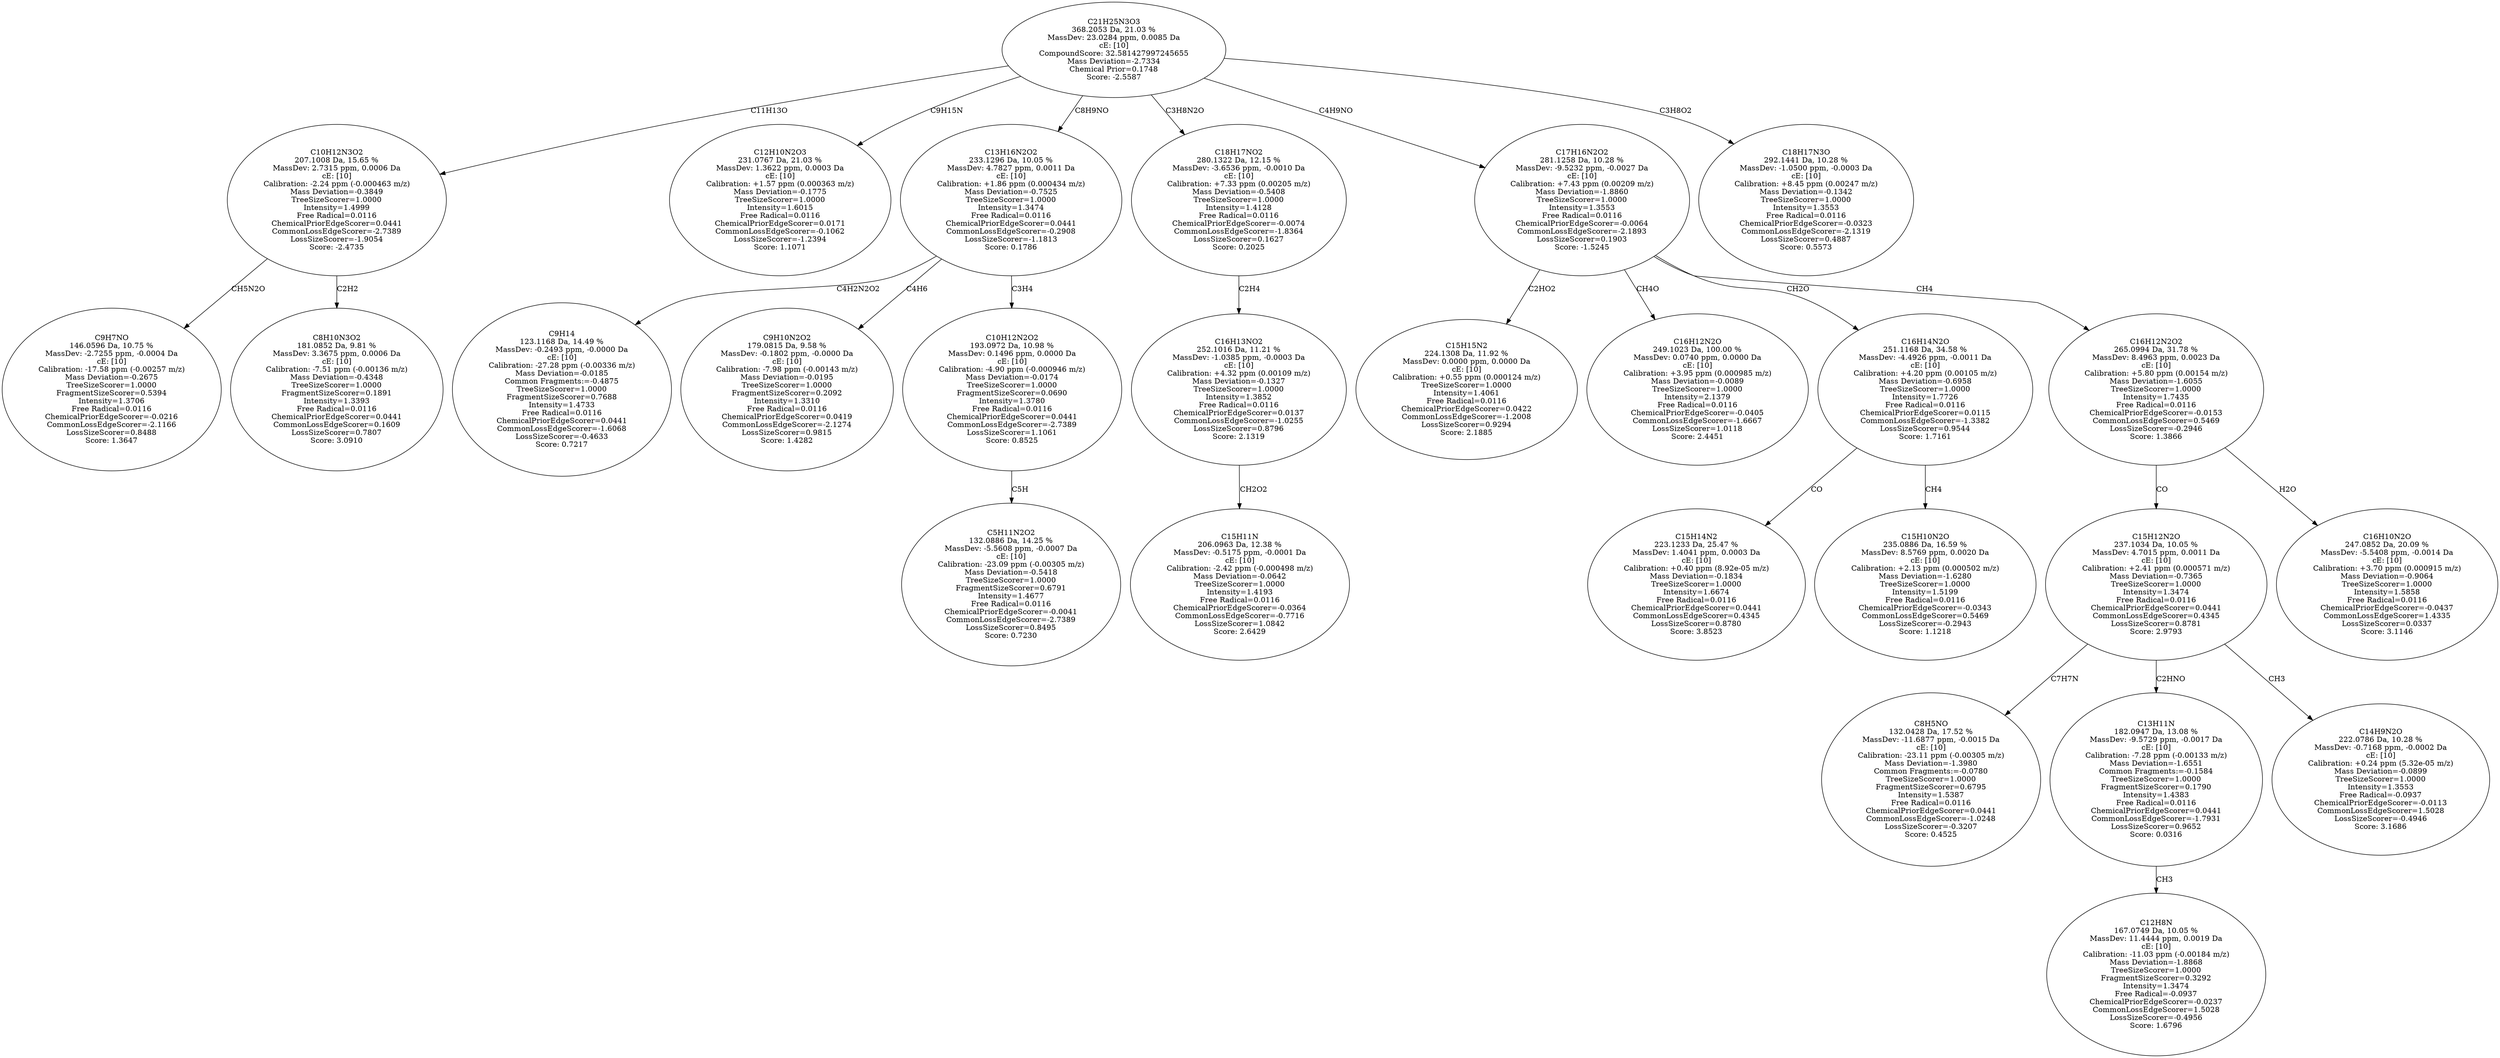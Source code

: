 strict digraph {
v1 [label="C9H7NO\n146.0596 Da, 10.75 %\nMassDev: -2.7255 ppm, -0.0004 Da\ncE: [10]\nCalibration: -17.58 ppm (-0.00257 m/z)\nMass Deviation=-0.2675\nTreeSizeScorer=1.0000\nFragmentSizeScorer=0.5394\nIntensity=1.3706\nFree Radical=0.0116\nChemicalPriorEdgeScorer=-0.0216\nCommonLossEdgeScorer=-2.1166\nLossSizeScorer=0.8488\nScore: 1.3647"];
v2 [label="C8H10N3O2\n181.0852 Da, 9.81 %\nMassDev: 3.3675 ppm, 0.0006 Da\ncE: [10]\nCalibration: -7.51 ppm (-0.00136 m/z)\nMass Deviation=-0.4348\nTreeSizeScorer=1.0000\nFragmentSizeScorer=0.1891\nIntensity=1.3393\nFree Radical=0.0116\nChemicalPriorEdgeScorer=0.0441\nCommonLossEdgeScorer=0.1609\nLossSizeScorer=0.7807\nScore: 3.0910"];
v3 [label="C10H12N3O2\n207.1008 Da, 15.65 %\nMassDev: 2.7315 ppm, 0.0006 Da\ncE: [10]\nCalibration: -2.24 ppm (-0.000463 m/z)\nMass Deviation=-0.3849\nTreeSizeScorer=1.0000\nIntensity=1.4999\nFree Radical=0.0116\nChemicalPriorEdgeScorer=0.0441\nCommonLossEdgeScorer=-2.7389\nLossSizeScorer=-1.9054\nScore: -2.4735"];
v4 [label="C12H10N2O3\n231.0767 Da, 21.03 %\nMassDev: 1.3622 ppm, 0.0003 Da\ncE: [10]\nCalibration: +1.57 ppm (0.000363 m/z)\nMass Deviation=-0.1775\nTreeSizeScorer=1.0000\nIntensity=1.6015\nFree Radical=0.0116\nChemicalPriorEdgeScorer=0.0171\nCommonLossEdgeScorer=-0.1062\nLossSizeScorer=-1.2394\nScore: 1.1071"];
v5 [label="C9H14\n123.1168 Da, 14.49 %\nMassDev: -0.2493 ppm, -0.0000 Da\ncE: [10]\nCalibration: -27.28 ppm (-0.00336 m/z)\nMass Deviation=-0.0185\nCommon Fragments:=-0.4875\nTreeSizeScorer=1.0000\nFragmentSizeScorer=0.7688\nIntensity=1.4733\nFree Radical=0.0116\nChemicalPriorEdgeScorer=0.0441\nCommonLossEdgeScorer=-1.6068\nLossSizeScorer=-0.4633\nScore: 0.7217"];
v6 [label="C9H10N2O2\n179.0815 Da, 9.58 %\nMassDev: -0.1802 ppm, -0.0000 Da\ncE: [10]\nCalibration: -7.98 ppm (-0.00143 m/z)\nMass Deviation=-0.0195\nTreeSizeScorer=1.0000\nFragmentSizeScorer=0.2092\nIntensity=1.3310\nFree Radical=0.0116\nChemicalPriorEdgeScorer=0.0419\nCommonLossEdgeScorer=-2.1274\nLossSizeScorer=0.9815\nScore: 1.4282"];
v7 [label="C5H11N2O2\n132.0886 Da, 14.25 %\nMassDev: -5.5608 ppm, -0.0007 Da\ncE: [10]\nCalibration: -23.09 ppm (-0.00305 m/z)\nMass Deviation=-0.5418\nTreeSizeScorer=1.0000\nFragmentSizeScorer=0.6791\nIntensity=1.4677\nFree Radical=0.0116\nChemicalPriorEdgeScorer=-0.0041\nCommonLossEdgeScorer=-2.7389\nLossSizeScorer=0.8495\nScore: 0.7230"];
v8 [label="C10H12N2O2\n193.0972 Da, 10.98 %\nMassDev: 0.1496 ppm, 0.0000 Da\ncE: [10]\nCalibration: -4.90 ppm (-0.000946 m/z)\nMass Deviation=-0.0174\nTreeSizeScorer=1.0000\nFragmentSizeScorer=0.0690\nIntensity=1.3780\nFree Radical=0.0116\nChemicalPriorEdgeScorer=0.0441\nCommonLossEdgeScorer=-2.7389\nLossSizeScorer=1.1061\nScore: 0.8525"];
v9 [label="C13H16N2O2\n233.1296 Da, 10.05 %\nMassDev: 4.7827 ppm, 0.0011 Da\ncE: [10]\nCalibration: +1.86 ppm (0.000434 m/z)\nMass Deviation=-0.7525\nTreeSizeScorer=1.0000\nIntensity=1.3474\nFree Radical=0.0116\nChemicalPriorEdgeScorer=0.0441\nCommonLossEdgeScorer=-0.2908\nLossSizeScorer=-1.1813\nScore: 0.1786"];
v10 [label="C15H11N\n206.0963 Da, 12.38 %\nMassDev: -0.5175 ppm, -0.0001 Da\ncE: [10]\nCalibration: -2.42 ppm (-0.000498 m/z)\nMass Deviation=-0.0642\nTreeSizeScorer=1.0000\nIntensity=1.4193\nFree Radical=0.0116\nChemicalPriorEdgeScorer=-0.0364\nCommonLossEdgeScorer=-0.7716\nLossSizeScorer=1.0842\nScore: 2.6429"];
v11 [label="C16H13NO2\n252.1016 Da, 11.21 %\nMassDev: -1.0385 ppm, -0.0003 Da\ncE: [10]\nCalibration: +4.32 ppm (0.00109 m/z)\nMass Deviation=-0.1327\nTreeSizeScorer=1.0000\nIntensity=1.3852\nFree Radical=0.0116\nChemicalPriorEdgeScorer=0.0137\nCommonLossEdgeScorer=-1.0255\nLossSizeScorer=0.8796\nScore: 2.1319"];
v12 [label="C18H17NO2\n280.1322 Da, 12.15 %\nMassDev: -3.6536 ppm, -0.0010 Da\ncE: [10]\nCalibration: +7.33 ppm (0.00205 m/z)\nMass Deviation=-0.5408\nTreeSizeScorer=1.0000\nIntensity=1.4128\nFree Radical=0.0116\nChemicalPriorEdgeScorer=-0.0074\nCommonLossEdgeScorer=-1.8364\nLossSizeScorer=0.1627\nScore: 0.2025"];
v13 [label="C15H15N2\n224.1308 Da, 11.92 %\nMassDev: 0.0000 ppm, 0.0000 Da\ncE: [10]\nCalibration: +0.55 ppm (0.000124 m/z)\nTreeSizeScorer=1.0000\nIntensity=1.4061\nFree Radical=0.0116\nChemicalPriorEdgeScorer=0.0422\nCommonLossEdgeScorer=-1.2008\nLossSizeScorer=0.9294\nScore: 2.1885"];
v14 [label="C16H12N2O\n249.1023 Da, 100.00 %\nMassDev: 0.0740 ppm, 0.0000 Da\ncE: [10]\nCalibration: +3.95 ppm (0.000985 m/z)\nMass Deviation=-0.0089\nTreeSizeScorer=1.0000\nIntensity=2.1379\nFree Radical=0.0116\nChemicalPriorEdgeScorer=-0.0405\nCommonLossEdgeScorer=-1.6667\nLossSizeScorer=1.0118\nScore: 2.4451"];
v15 [label="C15H14N2\n223.1233 Da, 25.47 %\nMassDev: 1.4041 ppm, 0.0003 Da\ncE: [10]\nCalibration: +0.40 ppm (8.92e-05 m/z)\nMass Deviation=-0.1834\nTreeSizeScorer=1.0000\nIntensity=1.6674\nFree Radical=0.0116\nChemicalPriorEdgeScorer=0.0441\nCommonLossEdgeScorer=0.4345\nLossSizeScorer=0.8780\nScore: 3.8523"];
v16 [label="C15H10N2O\n235.0886 Da, 16.59 %\nMassDev: 8.5769 ppm, 0.0020 Da\ncE: [10]\nCalibration: +2.13 ppm (0.000502 m/z)\nMass Deviation=-1.6280\nTreeSizeScorer=1.0000\nIntensity=1.5199\nFree Radical=0.0116\nChemicalPriorEdgeScorer=-0.0343\nCommonLossEdgeScorer=0.5469\nLossSizeScorer=-0.2943\nScore: 1.1218"];
v17 [label="C16H14N2O\n251.1168 Da, 34.58 %\nMassDev: -4.4926 ppm, -0.0011 Da\ncE: [10]\nCalibration: +4.20 ppm (0.00105 m/z)\nMass Deviation=-0.6958\nTreeSizeScorer=1.0000\nIntensity=1.7726\nFree Radical=0.0116\nChemicalPriorEdgeScorer=0.0115\nCommonLossEdgeScorer=-1.3382\nLossSizeScorer=0.9544\nScore: 1.7161"];
v18 [label="C8H5NO\n132.0428 Da, 17.52 %\nMassDev: -11.6877 ppm, -0.0015 Da\ncE: [10]\nCalibration: -23.11 ppm (-0.00305 m/z)\nMass Deviation=-1.3980\nCommon Fragments:=-0.0780\nTreeSizeScorer=1.0000\nFragmentSizeScorer=0.6795\nIntensity=1.5387\nFree Radical=0.0116\nChemicalPriorEdgeScorer=0.0441\nCommonLossEdgeScorer=-1.0248\nLossSizeScorer=-0.3207\nScore: 0.4525"];
v19 [label="C12H8N\n167.0749 Da, 10.05 %\nMassDev: 11.4444 ppm, 0.0019 Da\ncE: [10]\nCalibration: -11.03 ppm (-0.00184 m/z)\nMass Deviation=-1.8868\nTreeSizeScorer=1.0000\nFragmentSizeScorer=0.3292\nIntensity=1.3474\nFree Radical=-0.0937\nChemicalPriorEdgeScorer=-0.0237\nCommonLossEdgeScorer=1.5028\nLossSizeScorer=-0.4956\nScore: 1.6796"];
v20 [label="C13H11N\n182.0947 Da, 13.08 %\nMassDev: -9.5729 ppm, -0.0017 Da\ncE: [10]\nCalibration: -7.28 ppm (-0.00133 m/z)\nMass Deviation=-1.6551\nCommon Fragments:=-0.1584\nTreeSizeScorer=1.0000\nFragmentSizeScorer=0.1790\nIntensity=1.4383\nFree Radical=0.0116\nChemicalPriorEdgeScorer=0.0441\nCommonLossEdgeScorer=-1.7931\nLossSizeScorer=0.9652\nScore: 0.0316"];
v21 [label="C14H9N2O\n222.0786 Da, 10.28 %\nMassDev: -0.7168 ppm, -0.0002 Da\ncE: [10]\nCalibration: +0.24 ppm (5.32e-05 m/z)\nMass Deviation=-0.0899\nTreeSizeScorer=1.0000\nIntensity=1.3553\nFree Radical=-0.0937\nChemicalPriorEdgeScorer=-0.0113\nCommonLossEdgeScorer=1.5028\nLossSizeScorer=-0.4946\nScore: 3.1686"];
v22 [label="C15H12N2O\n237.1034 Da, 10.05 %\nMassDev: 4.7015 ppm, 0.0011 Da\ncE: [10]\nCalibration: +2.41 ppm (0.000571 m/z)\nMass Deviation=-0.7365\nTreeSizeScorer=1.0000\nIntensity=1.3474\nFree Radical=0.0116\nChemicalPriorEdgeScorer=0.0441\nCommonLossEdgeScorer=0.4345\nLossSizeScorer=0.8781\nScore: 2.9793"];
v23 [label="C16H10N2O\n247.0852 Da, 20.09 %\nMassDev: -5.5408 ppm, -0.0014 Da\ncE: [10]\nCalibration: +3.70 ppm (0.000915 m/z)\nMass Deviation=-0.9064\nTreeSizeScorer=1.0000\nIntensity=1.5858\nFree Radical=0.0116\nChemicalPriorEdgeScorer=-0.0437\nCommonLossEdgeScorer=1.4335\nLossSizeScorer=0.0337\nScore: 3.1146"];
v24 [label="C16H12N2O2\n265.0994 Da, 31.78 %\nMassDev: 8.4963 ppm, 0.0023 Da\ncE: [10]\nCalibration: +5.80 ppm (0.00154 m/z)\nMass Deviation=-1.6055\nTreeSizeScorer=1.0000\nIntensity=1.7435\nFree Radical=0.0116\nChemicalPriorEdgeScorer=-0.0153\nCommonLossEdgeScorer=0.5469\nLossSizeScorer=-0.2946\nScore: 1.3866"];
v25 [label="C17H16N2O2\n281.1258 Da, 10.28 %\nMassDev: -9.5232 ppm, -0.0027 Da\ncE: [10]\nCalibration: +7.43 ppm (0.00209 m/z)\nMass Deviation=-1.8860\nTreeSizeScorer=1.0000\nIntensity=1.3553\nFree Radical=0.0116\nChemicalPriorEdgeScorer=-0.0064\nCommonLossEdgeScorer=-2.1893\nLossSizeScorer=0.1903\nScore: -1.5245"];
v26 [label="C18H17N3O\n292.1441 Da, 10.28 %\nMassDev: -1.0500 ppm, -0.0003 Da\ncE: [10]\nCalibration: +8.45 ppm (0.00247 m/z)\nMass Deviation=-0.1342\nTreeSizeScorer=1.0000\nIntensity=1.3553\nFree Radical=0.0116\nChemicalPriorEdgeScorer=-0.0323\nCommonLossEdgeScorer=-2.1319\nLossSizeScorer=0.4887\nScore: 0.5573"];
v27 [label="C21H25N3O3\n368.2053 Da, 21.03 %\nMassDev: 23.0284 ppm, 0.0085 Da\ncE: [10]\nCompoundScore: 32.581427997245655\nMass Deviation=-2.7334\nChemical Prior=0.1748\nScore: -2.5587"];
v3 -> v1 [label="CH5N2O"];
v3 -> v2 [label="C2H2"];
v27 -> v3 [label="C11H13O"];
v27 -> v4 [label="C9H15N"];
v9 -> v5 [label="C4H2N2O2"];
v9 -> v6 [label="C4H6"];
v8 -> v7 [label="C5H"];
v9 -> v8 [label="C3H4"];
v27 -> v9 [label="C8H9NO"];
v11 -> v10 [label="CH2O2"];
v12 -> v11 [label="C2H4"];
v27 -> v12 [label="C3H8N2O"];
v25 -> v13 [label="C2HO2"];
v25 -> v14 [label="CH4O"];
v17 -> v15 [label="CO"];
v17 -> v16 [label="CH4"];
v25 -> v17 [label="CH2O"];
v22 -> v18 [label="C7H7N"];
v20 -> v19 [label="CH3"];
v22 -> v20 [label="C2HNO"];
v22 -> v21 [label="CH3"];
v24 -> v22 [label="CO"];
v24 -> v23 [label="H2O"];
v25 -> v24 [label="CH4"];
v27 -> v25 [label="C4H9NO"];
v27 -> v26 [label="C3H8O2"];
}